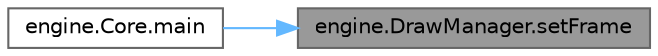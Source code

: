 digraph "engine.DrawManager.setFrame"
{
 // LATEX_PDF_SIZE
  bgcolor="transparent";
  edge [fontname=Helvetica,fontsize=10,labelfontname=Helvetica,labelfontsize=10];
  node [fontname=Helvetica,fontsize=10,shape=box,height=0.2,width=0.4];
  rankdir="RL";
  Node1 [id="Node000001",label="engine.DrawManager.setFrame",height=0.2,width=0.4,color="gray40", fillcolor="grey60", style="filled", fontcolor="black",tooltip="Sets the frame to draw the image on."];
  Node1 -> Node2 [id="edge1_Node000001_Node000002",dir="back",color="steelblue1",style="solid",tooltip=" "];
  Node2 [id="Node000002",label="engine.Core.main",height=0.2,width=0.4,color="grey40", fillcolor="white", style="filled",URL="$classengine_1_1_core.html#a57772a5de30ed8af04183baad8f1281e",tooltip="Test implementation."];
}
